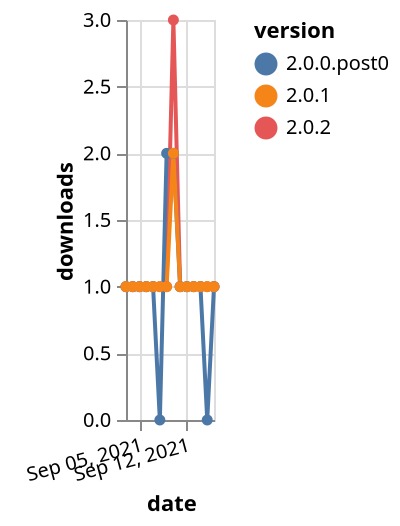 {"$schema": "https://vega.github.io/schema/vega-lite/v5.json", "description": "A simple bar chart with embedded data.", "data": {"values": [{"date": "2021-09-03", "total": 134, "delta": 1, "version": "2.0.2"}, {"date": "2021-09-04", "total": 135, "delta": 1, "version": "2.0.2"}, {"date": "2021-09-05", "total": 136, "delta": 1, "version": "2.0.2"}, {"date": "2021-09-06", "total": 137, "delta": 1, "version": "2.0.2"}, {"date": "2021-09-07", "total": 138, "delta": 1, "version": "2.0.2"}, {"date": "2021-09-08", "total": 139, "delta": 1, "version": "2.0.2"}, {"date": "2021-09-09", "total": 140, "delta": 1, "version": "2.0.2"}, {"date": "2021-09-10", "total": 143, "delta": 3, "version": "2.0.2"}, {"date": "2021-09-11", "total": 144, "delta": 1, "version": "2.0.2"}, {"date": "2021-09-12", "total": 145, "delta": 1, "version": "2.0.2"}, {"date": "2021-09-13", "total": 146, "delta": 1, "version": "2.0.2"}, {"date": "2021-09-14", "total": 147, "delta": 1, "version": "2.0.2"}, {"date": "2021-09-15", "total": 148, "delta": 1, "version": "2.0.2"}, {"date": "2021-09-16", "total": 149, "delta": 1, "version": "2.0.2"}, {"date": "2021-09-03", "total": 144, "delta": 1, "version": "2.0.0.post0"}, {"date": "2021-09-04", "total": 145, "delta": 1, "version": "2.0.0.post0"}, {"date": "2021-09-05", "total": 146, "delta": 1, "version": "2.0.0.post0"}, {"date": "2021-09-06", "total": 147, "delta": 1, "version": "2.0.0.post0"}, {"date": "2021-09-07", "total": 148, "delta": 1, "version": "2.0.0.post0"}, {"date": "2021-09-08", "total": 148, "delta": 0, "version": "2.0.0.post0"}, {"date": "2021-09-09", "total": 150, "delta": 2, "version": "2.0.0.post0"}, {"date": "2021-09-10", "total": 152, "delta": 2, "version": "2.0.0.post0"}, {"date": "2021-09-11", "total": 153, "delta": 1, "version": "2.0.0.post0"}, {"date": "2021-09-12", "total": 154, "delta": 1, "version": "2.0.0.post0"}, {"date": "2021-09-13", "total": 155, "delta": 1, "version": "2.0.0.post0"}, {"date": "2021-09-14", "total": 156, "delta": 1, "version": "2.0.0.post0"}, {"date": "2021-09-15", "total": 156, "delta": 0, "version": "2.0.0.post0"}, {"date": "2021-09-16", "total": 157, "delta": 1, "version": "2.0.0.post0"}, {"date": "2021-09-03", "total": 145, "delta": 1, "version": "2.0.1"}, {"date": "2021-09-04", "total": 146, "delta": 1, "version": "2.0.1"}, {"date": "2021-09-05", "total": 147, "delta": 1, "version": "2.0.1"}, {"date": "2021-09-06", "total": 148, "delta": 1, "version": "2.0.1"}, {"date": "2021-09-07", "total": 149, "delta": 1, "version": "2.0.1"}, {"date": "2021-09-08", "total": 150, "delta": 1, "version": "2.0.1"}, {"date": "2021-09-09", "total": 151, "delta": 1, "version": "2.0.1"}, {"date": "2021-09-10", "total": 153, "delta": 2, "version": "2.0.1"}, {"date": "2021-09-11", "total": 154, "delta": 1, "version": "2.0.1"}, {"date": "2021-09-12", "total": 155, "delta": 1, "version": "2.0.1"}, {"date": "2021-09-13", "total": 156, "delta": 1, "version": "2.0.1"}, {"date": "2021-09-14", "total": 157, "delta": 1, "version": "2.0.1"}, {"date": "2021-09-15", "total": 158, "delta": 1, "version": "2.0.1"}, {"date": "2021-09-16", "total": 159, "delta": 1, "version": "2.0.1"}]}, "width": "container", "mark": {"type": "line", "point": {"filled": true}}, "encoding": {"x": {"field": "date", "type": "temporal", "timeUnit": "yearmonthdate", "title": "date", "axis": {"labelAngle": -15}}, "y": {"field": "delta", "type": "quantitative", "title": "downloads"}, "color": {"field": "version", "type": "nominal"}, "tooltip": {"field": "delta"}}}